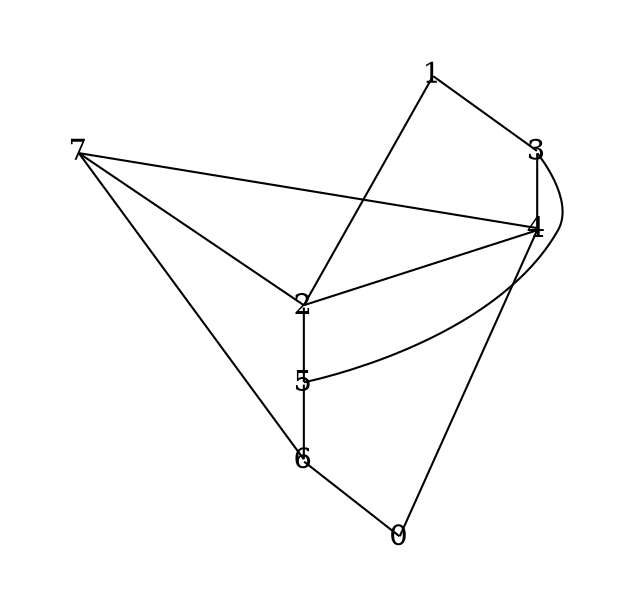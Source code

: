 digraph G {
    ratio=1;
    pad=0.5;
    edge [arrowhead=none];

    1 [shape=box];
    0 [shape=box];

    1 [fixedsize=true height= 0, width=0 color="transparent"];
    2 [fixedsize=true height= 0, width=0 color="transparent"];
    3 [fixedsize=true height= 0, width=0 color="transparent"];
    4 [fixedsize=true height= 0, width=0 color="transparent"];
    5 [fixedsize=true height= 0, width=0 color="transparent"];
    6 [fixedsize=true height= 0, width=0 color="transparent"];
    7 [fixedsize=true height= 0, width=0 color="transparent"];
    0 [fixedsize=true height= 0, width=0 color="transparent"];
    #another [fixedsize=true height= 0, width=0 color="transparent"];

    4 -> 0
    6 -> 0
    1 -> 3;
    3 -> 4
    2 -> 5
    3 -> 5;
    4 -> 2;
    1 -> 2
    7 -> 6;
    7 -> 2;
    7 -> 4;
    5 -> 6
}